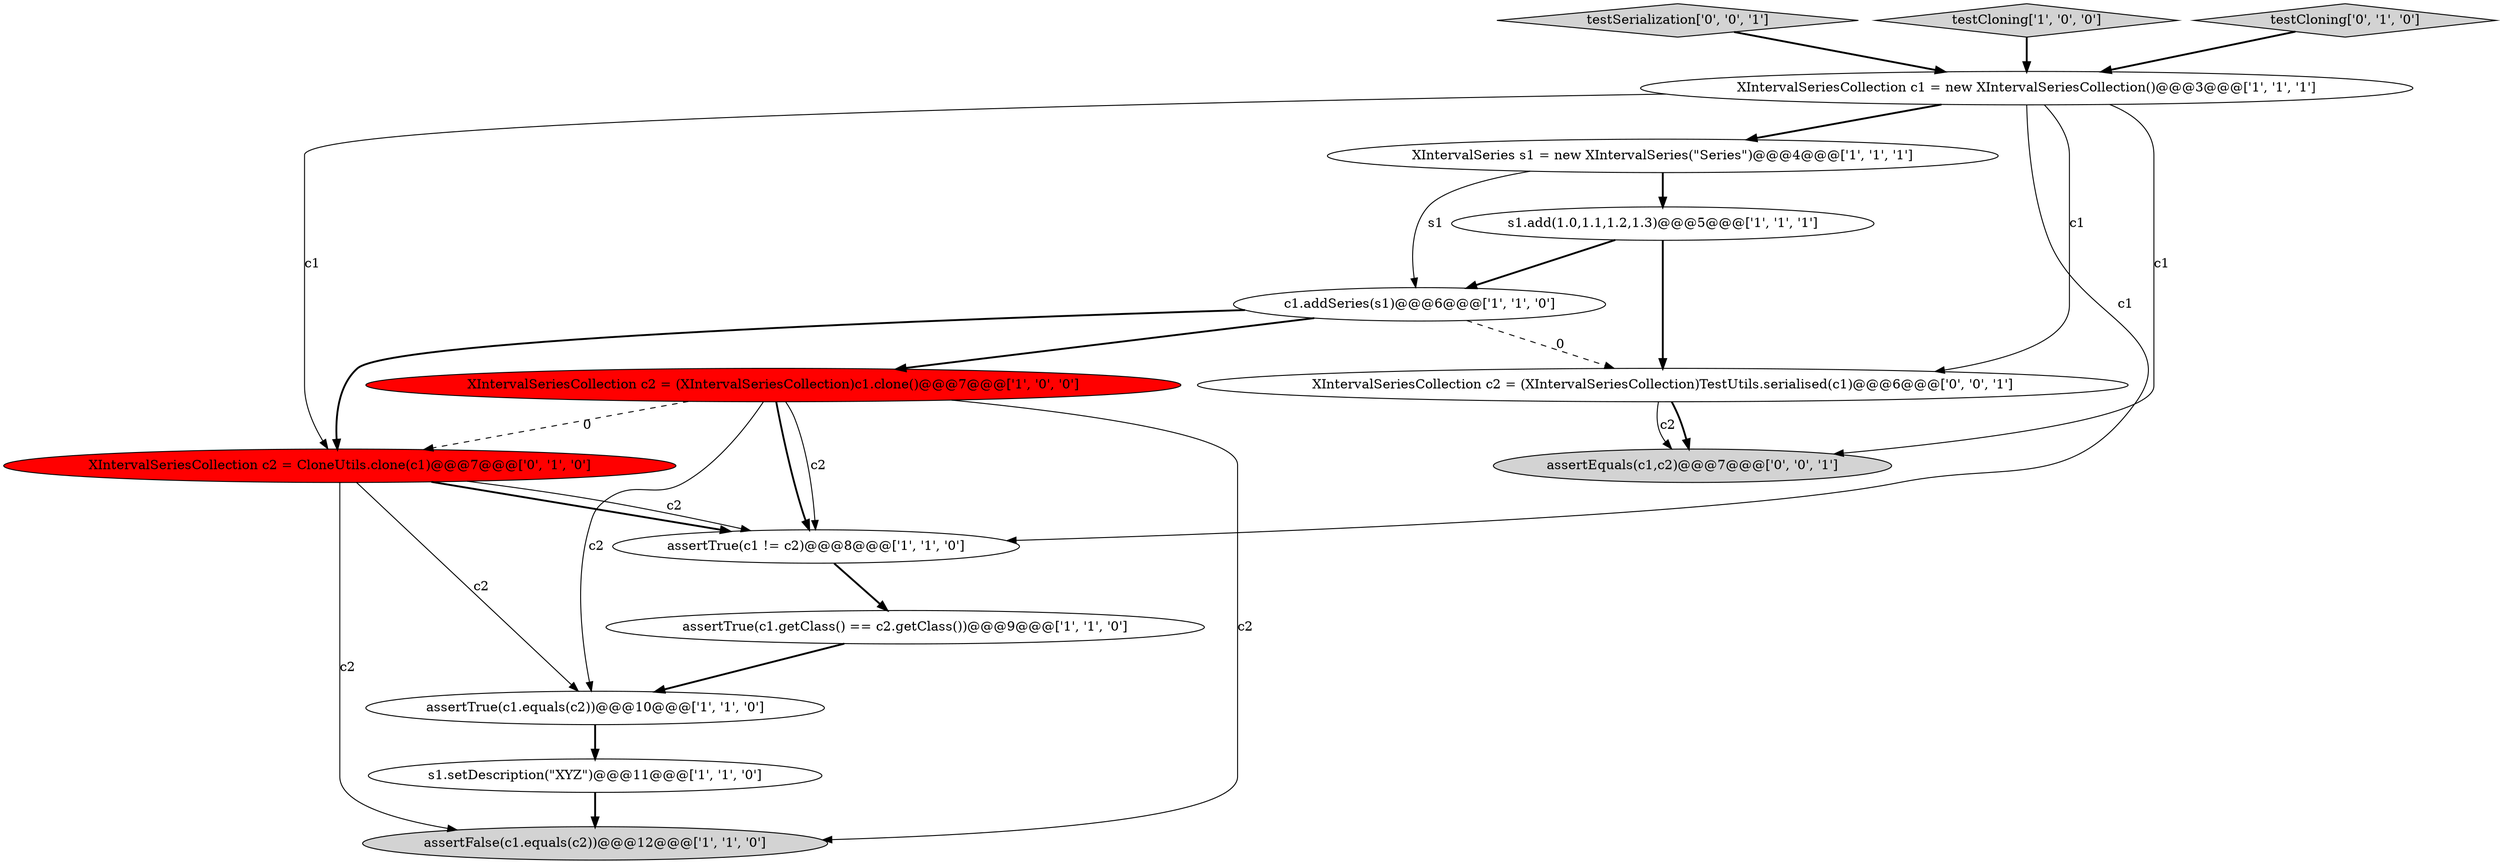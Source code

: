 digraph {
14 [style = filled, label = "testSerialization['0', '0', '1']", fillcolor = lightgray, shape = diamond image = "AAA0AAABBB3BBB"];
7 [style = filled, label = "assertFalse(c1.equals(c2))@@@12@@@['1', '1', '0']", fillcolor = lightgray, shape = ellipse image = "AAA0AAABBB1BBB"];
10 [style = filled, label = "testCloning['1', '0', '0']", fillcolor = lightgray, shape = diamond image = "AAA0AAABBB1BBB"];
4 [style = filled, label = "c1.addSeries(s1)@@@6@@@['1', '1', '0']", fillcolor = white, shape = ellipse image = "AAA0AAABBB1BBB"];
12 [style = filled, label = "testCloning['0', '1', '0']", fillcolor = lightgray, shape = diamond image = "AAA0AAABBB2BBB"];
5 [style = filled, label = "assertTrue(c1 != c2)@@@8@@@['1', '1', '0']", fillcolor = white, shape = ellipse image = "AAA0AAABBB1BBB"];
3 [style = filled, label = "assertTrue(c1.getClass() == c2.getClass())@@@9@@@['1', '1', '0']", fillcolor = white, shape = ellipse image = "AAA0AAABBB1BBB"];
2 [style = filled, label = "XIntervalSeriesCollection c1 = new XIntervalSeriesCollection()@@@3@@@['1', '1', '1']", fillcolor = white, shape = ellipse image = "AAA0AAABBB1BBB"];
0 [style = filled, label = "XIntervalSeries s1 = new XIntervalSeries(\"Series\")@@@4@@@['1', '1', '1']", fillcolor = white, shape = ellipse image = "AAA0AAABBB1BBB"];
6 [style = filled, label = "XIntervalSeriesCollection c2 = (XIntervalSeriesCollection)c1.clone()@@@7@@@['1', '0', '0']", fillcolor = red, shape = ellipse image = "AAA1AAABBB1BBB"];
8 [style = filled, label = "assertTrue(c1.equals(c2))@@@10@@@['1', '1', '0']", fillcolor = white, shape = ellipse image = "AAA0AAABBB1BBB"];
11 [style = filled, label = "XIntervalSeriesCollection c2 = CloneUtils.clone(c1)@@@7@@@['0', '1', '0']", fillcolor = red, shape = ellipse image = "AAA1AAABBB2BBB"];
1 [style = filled, label = "s1.setDescription(\"XYZ\")@@@11@@@['1', '1', '0']", fillcolor = white, shape = ellipse image = "AAA0AAABBB1BBB"];
13 [style = filled, label = "assertEquals(c1,c2)@@@7@@@['0', '0', '1']", fillcolor = lightgray, shape = ellipse image = "AAA0AAABBB3BBB"];
9 [style = filled, label = "s1.add(1.0,1.1,1.2,1.3)@@@5@@@['1', '1', '1']", fillcolor = white, shape = ellipse image = "AAA0AAABBB1BBB"];
15 [style = filled, label = "XIntervalSeriesCollection c2 = (XIntervalSeriesCollection)TestUtils.serialised(c1)@@@6@@@['0', '0', '1']", fillcolor = white, shape = ellipse image = "AAA0AAABBB3BBB"];
5->3 [style = bold, label=""];
0->4 [style = solid, label="s1"];
0->9 [style = bold, label=""];
15->13 [style = bold, label=""];
2->11 [style = solid, label="c1"];
4->6 [style = bold, label=""];
9->4 [style = bold, label=""];
15->13 [style = solid, label="c2"];
6->11 [style = dashed, label="0"];
11->7 [style = solid, label="c2"];
6->7 [style = solid, label="c2"];
1->7 [style = bold, label=""];
2->15 [style = solid, label="c1"];
2->13 [style = solid, label="c1"];
8->1 [style = bold, label=""];
6->5 [style = bold, label=""];
11->5 [style = bold, label=""];
12->2 [style = bold, label=""];
2->0 [style = bold, label=""];
6->8 [style = solid, label="c2"];
9->15 [style = bold, label=""];
4->15 [style = dashed, label="0"];
3->8 [style = bold, label=""];
11->8 [style = solid, label="c2"];
6->5 [style = solid, label="c2"];
11->5 [style = solid, label="c2"];
10->2 [style = bold, label=""];
14->2 [style = bold, label=""];
2->5 [style = solid, label="c1"];
4->11 [style = bold, label=""];
}
